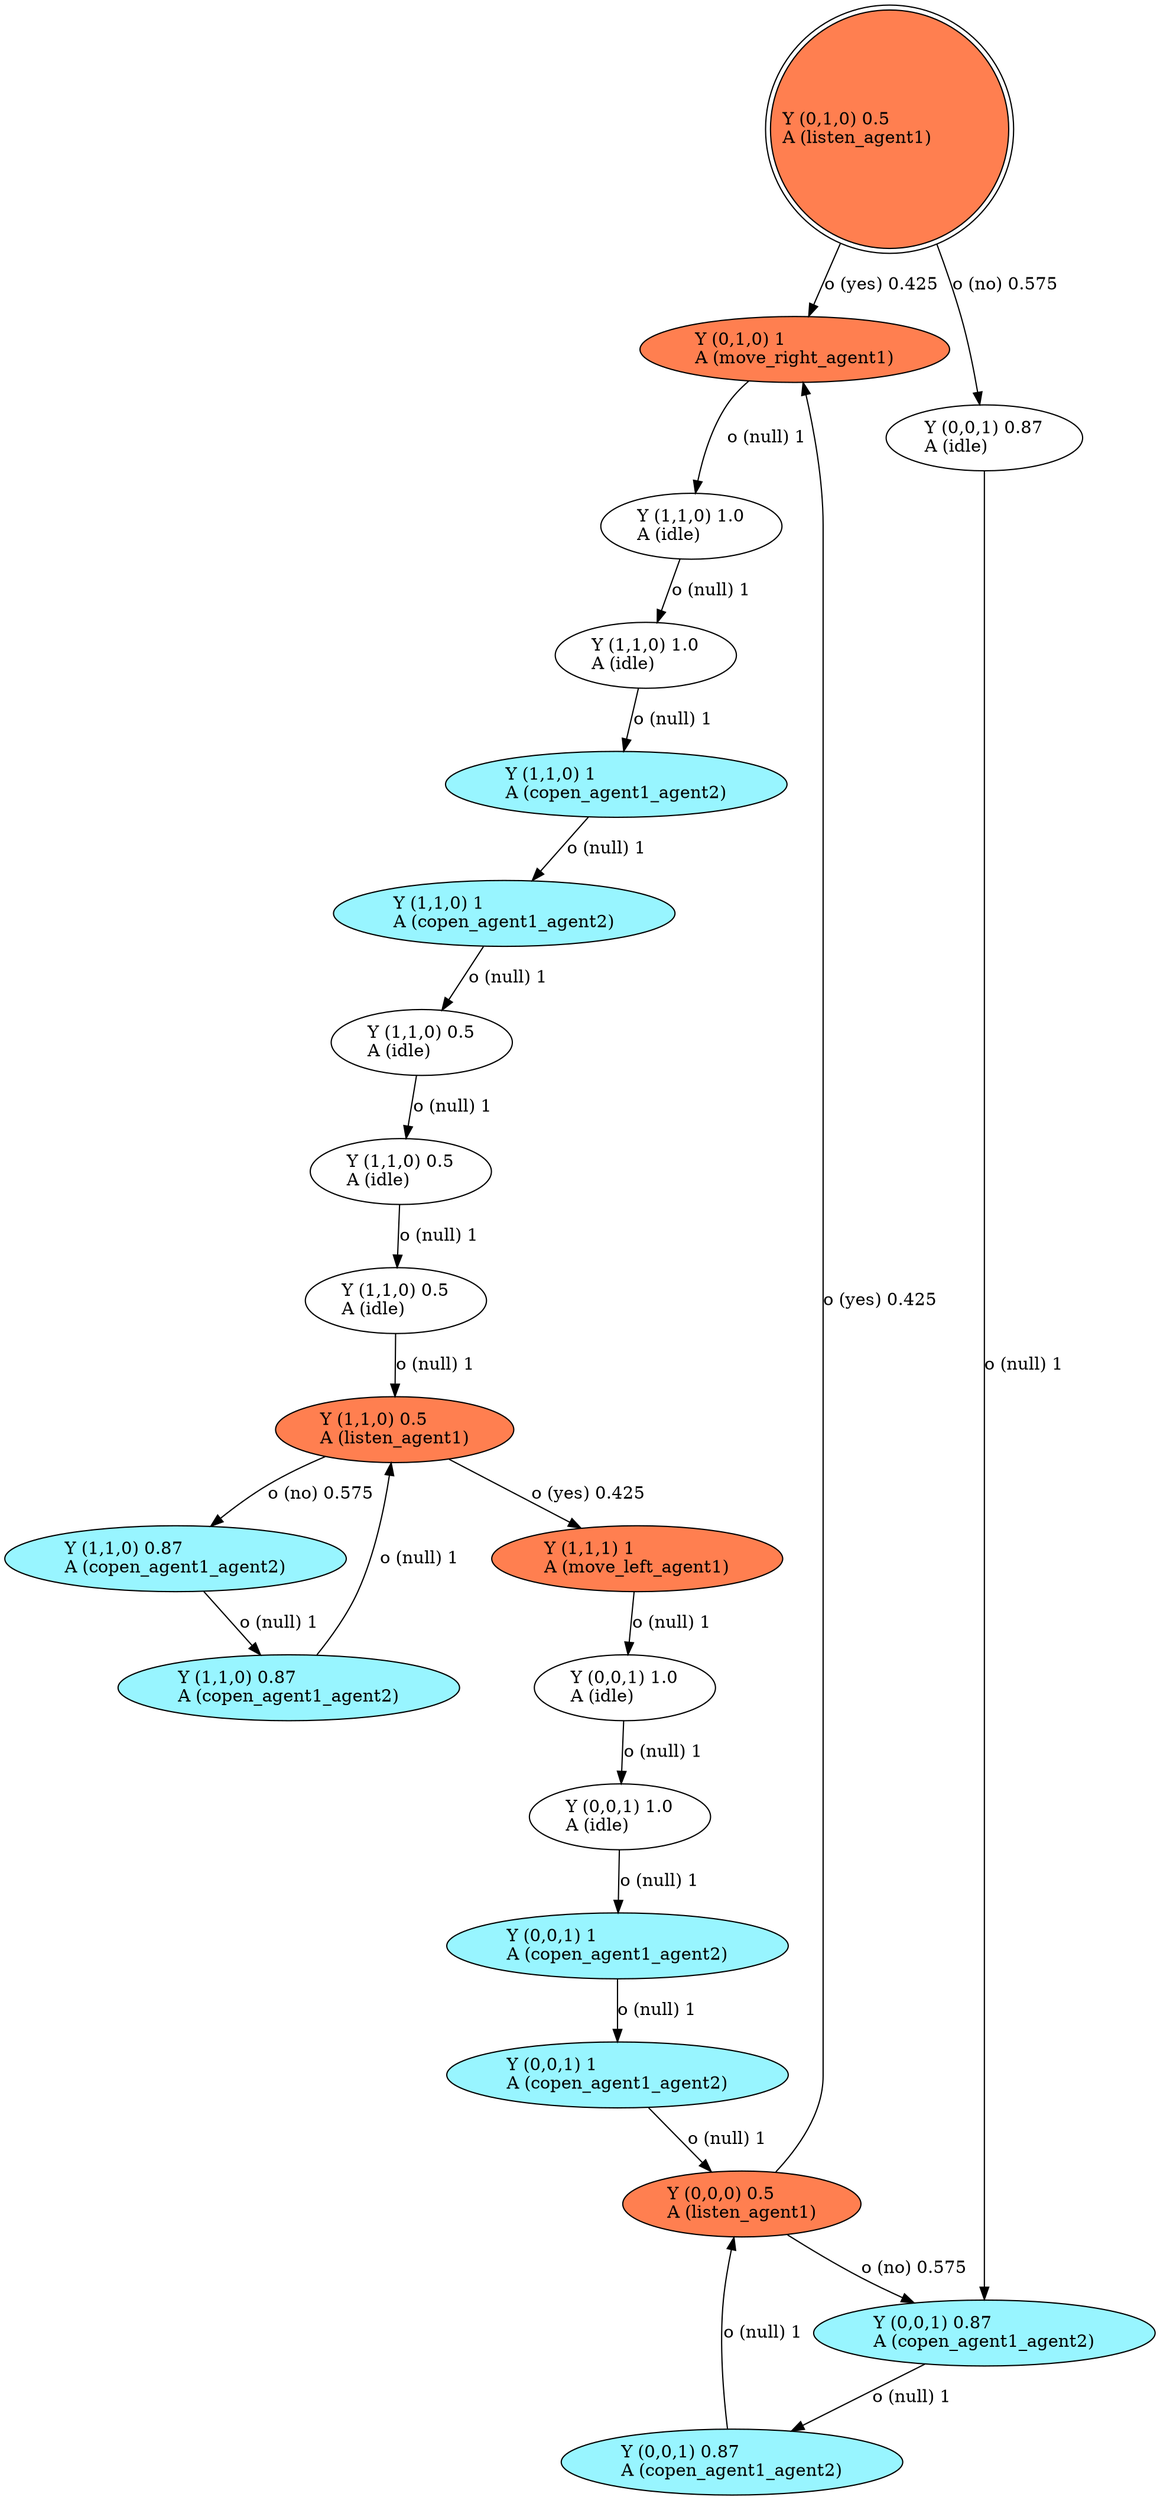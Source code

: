 digraph "G" {
root [color=black, fillcolor=coral, label="Y (0,1,0) 0.5\lA (listen_agent1)\l", labeljust="l", shape=doublecircle, style=filled];
x0row6 [color=black, fillcolor=cadetblue1, label="Y (1,1,0) 1\lA (copen_agent1_agent2)\l", style=filled];
x0row14 [color=black, fillcolor=cadetblue1, label="Y (0,0,1) 0.87\lA (copen_agent1_agent2)\l", style=filled];
x0row3 [color=black, fillcolor=coral, label="Y (0,0,0) 0.5\lA (listen_agent1)\l", style=filled];
x0row1 [color=black, fillcolor=coral, label="Y (0,1,0) 1\lA (move_right_agent1)\l", style=filled];
x0row13 [color=black, fillcolor=cadetblue1, label="Y (0,0,1) 1\lA (copen_agent1_agent2)\l", style=filled];
x0row4 [color=black, fillcolor=coral, label="Y (1,1,0) 0.5\lA (listen_agent1)\l", style=filled];
x0row8 [color=black, fillcolor=coral, label="Y (1,1,1) 1\lA (move_left_agent1)\l", style=filled];
x0row9 [color=black, fillcolor=cadetblue1, label="Y (1,1,0) 0.87\lA (copen_agent1_agent2)\l", style=filled];
x0row14_noop_0 [label="Y (0,0,1) 0.87\lA (idle)\l"];
x0row6_noop_0 [label="Y (1,1,0) 1.0\lA (idle)\l"];
x0row6_noop_1 [label="Y (1,1,0) 1.0\lA (idle)\l"];
x0row4_noop_0 [label="Y (1,1,0) 0.5\lA (idle)\l"];
x0row4_noop_1 [label="Y (1,1,0) 0.5\lA (idle)\l"];
x0row4_noop_2 [label="Y (1,1,0) 0.5\lA (idle)\l"];
x0row13_noop_0 [label="Y (0,0,1) 1.0\lA (idle)\l"];
x0row13_noop_1 [label="Y (0,0,1) 1.0\lA (idle)\l"];
x0row6_repeat_1 [color=black, fillcolor=cadetblue1, label="Y (1,1,0) 1\lA (copen_agent1_agent2)\l", style=filled];
x0row14_repeat_1 [color=black, fillcolor=cadetblue1, label="Y (0,0,1) 0.87\lA (copen_agent1_agent2)\l", style=filled];
x0row13_repeat_1 [color=black, fillcolor=cadetblue1, label="Y (0,0,1) 1\lA (copen_agent1_agent2)\l", style=filled];
x0row9_repeat_1 [color=black, fillcolor=cadetblue1, label="Y (1,1,0) 0.87\lA (copen_agent1_agent2)\l", style=filled];
root -> x0row1  [key=0, label="o (yes) 0.425\l"];
root -> x0row14_noop_0  [key=0, label="o (no) 0.575\l"];
x0row6 -> x0row6_repeat_1  [key=0, label="o (null) 1\l"];
x0row14 -> x0row14_repeat_1  [key=0, label="o (null) 1\l"];
x0row3 -> x0row14  [key=0, label="o (no) 0.575\l"];
x0row3 -> x0row1  [key=0, label="o (yes) 0.425\l"];
x0row1 -> x0row6_noop_0  [key=0, label="o (null) 1\l"];
x0row13 -> x0row13_repeat_1  [key=0, label="o (null) 1\l"];
x0row4 -> x0row8  [key=0, label="o (yes) 0.425\l"];
x0row4 -> x0row9  [key=0, label="o (no) 0.575\l"];
x0row8 -> x0row13_noop_0  [key=0, label="o (null) 1\l"];
x0row9 -> x0row9_repeat_1  [key=0, label="o (null) 1\l"];
x0row14_noop_0 -> x0row14  [key=0, label="o (null) 1\l"];
x0row6_noop_0 -> x0row6_noop_1  [key=0, label="o (null) 1\l"];
x0row6_noop_1 -> x0row6  [key=0, label="o (null) 1\l"];
x0row4_noop_0 -> x0row4_noop_1  [key=0, label="o (null) 1\l"];
x0row4_noop_1 -> x0row4_noop_2  [key=0, label="o (null) 1\l"];
x0row4_noop_2 -> x0row4  [key=0, label="o (null) 1\l"];
x0row13_noop_0 -> x0row13_noop_1  [key=0, label="o (null) 1\l"];
x0row13_noop_1 -> x0row13  [key=0, label="o (null) 1\l"];
x0row6_repeat_1 -> x0row4_noop_0  [key=0, label="o (null) 1\l"];
x0row14_repeat_1 -> x0row3  [key=0, label="o (null) 1\l"];
x0row13_repeat_1 -> x0row3  [key=0, label="o (null) 1\l"];
x0row9_repeat_1 -> x0row4  [key=0, label="o (null) 1\l"];
}
